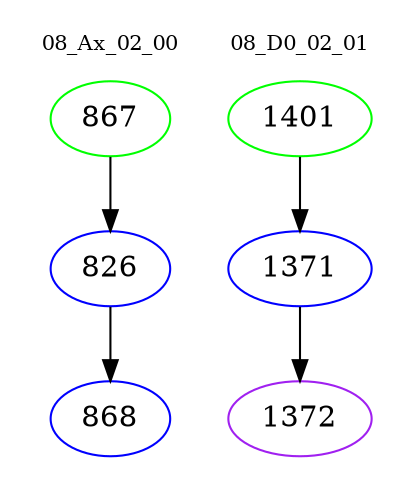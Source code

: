 digraph{
subgraph cluster_0 {
color = white
label = "08_Ax_02_00";
fontsize=10;
T0_867 [label="867", color="green"]
T0_867 -> T0_826 [color="black"]
T0_826 [label="826", color="blue"]
T0_826 -> T0_868 [color="black"]
T0_868 [label="868", color="blue"]
}
subgraph cluster_1 {
color = white
label = "08_D0_02_01";
fontsize=10;
T1_1401 [label="1401", color="green"]
T1_1401 -> T1_1371 [color="black"]
T1_1371 [label="1371", color="blue"]
T1_1371 -> T1_1372 [color="black"]
T1_1372 [label="1372", color="purple"]
}
}
